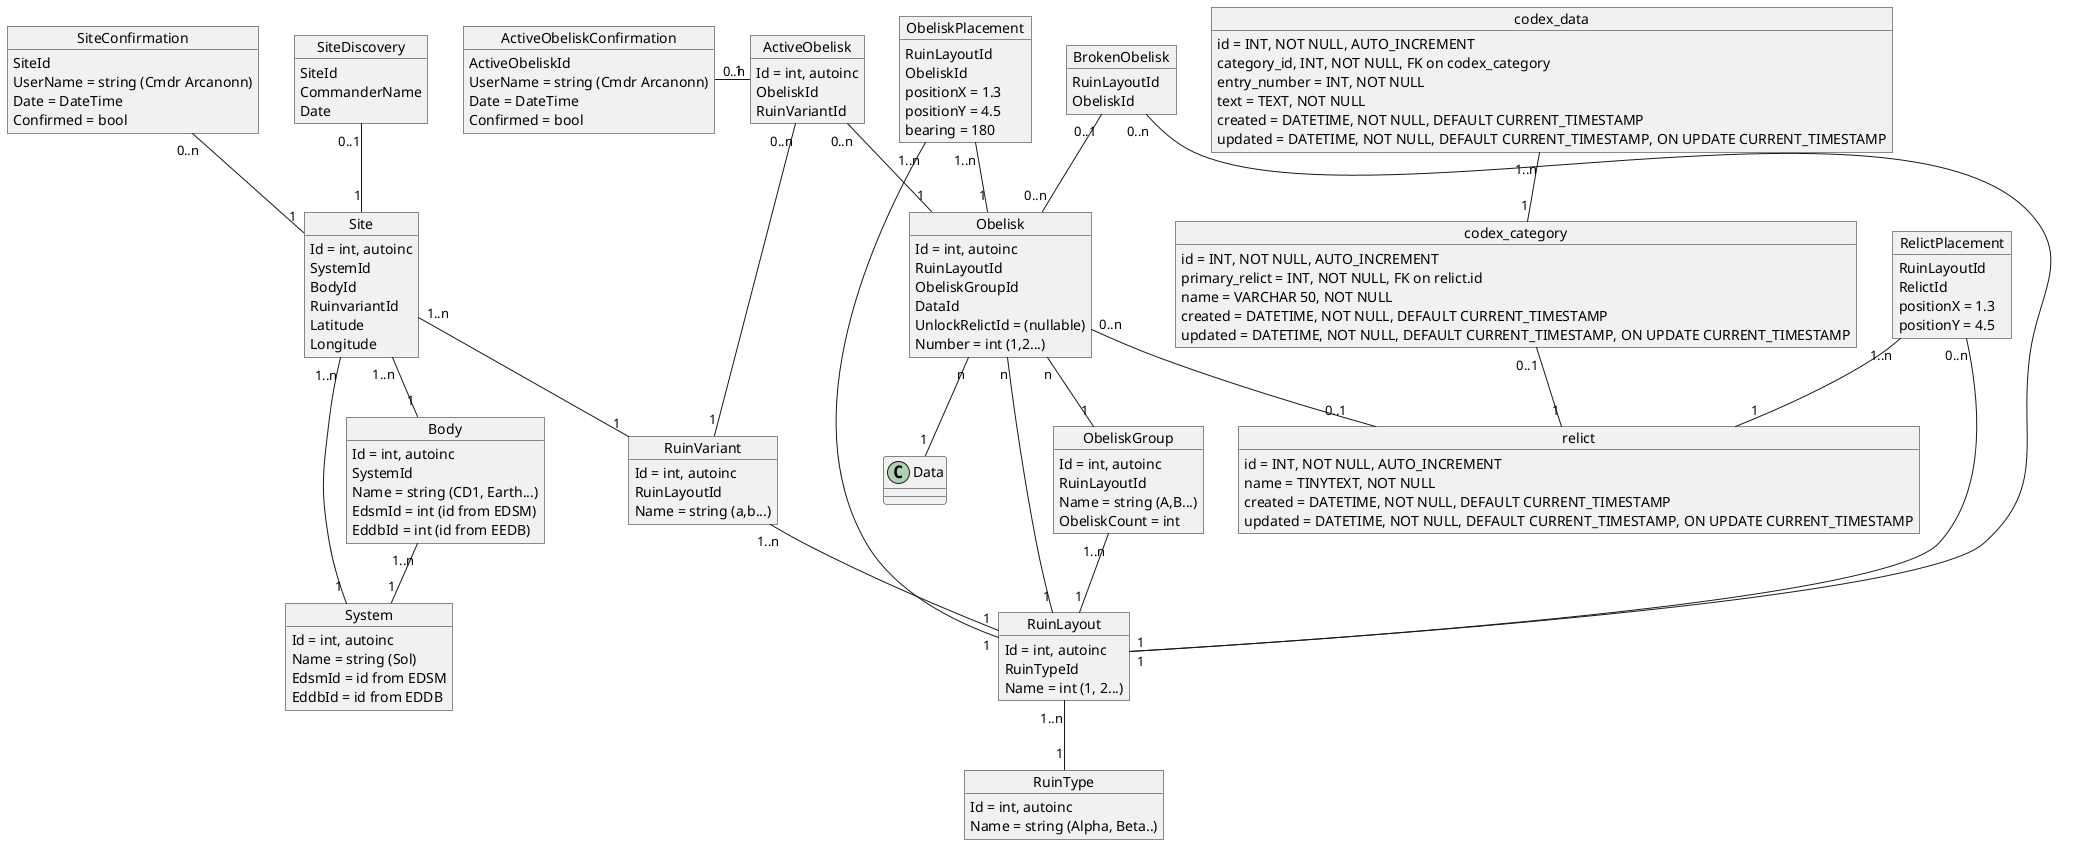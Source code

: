 @startuml
object relict
relict : id = INT, NOT NULL, AUTO_INCREMENT
relict : name = TINYTEXT, NOT NULL
relict : created = DATETIME, NOT NULL, DEFAULT CURRENT_TIMESTAMP
relict : updated = DATETIME, NOT NULL, DEFAULT CURRENT_TIMESTAMP, ON UPDATE CURRENT_TIMESTAMP

object codex_category
codex_category : id = INT, NOT NULL, AUTO_INCREMENT
codex_category : primary_relict = INT, NOT NULL, FK on relict.id
codex_category : name = VARCHAR 50, NOT NULL
codex_category : created = DATETIME, NOT NULL, DEFAULT CURRENT_TIMESTAMP
codex_category : updated = DATETIME, NOT NULL, DEFAULT CURRENT_TIMESTAMP, ON UPDATE CURRENT_TIMESTAMP

codex_category "0..1" -- "1" relict

object codex_data
codex_data : id = INT, NOT NULL, AUTO_INCREMENT
codex_data : category_id, INT, NOT NULL, FK on codex_category
codex_data : entry_number = INT, NOT NULL
codex_data : text = TEXT, NOT NULL
codex_data : created = DATETIME, NOT NULL, DEFAULT CURRENT_TIMESTAMP
codex_data : updated = DATETIME, NOT NULL, DEFAULT CURRENT_TIMESTAMP, ON UPDATE CURRENT_TIMESTAMP

codex_data "1..n" -- "1" codex_category


object RuinType
RuinType : Id = int, autoinc
RuinType : Name = string (Alpha, Beta..)


object RuinLayout
RuinLayout : Id = int, autoinc
RuinLayout : RuinTypeId
RuinLayout : Name = int (1, 2...)

RuinLayout "1..n" -- "1" RuinType


object RuinVariant
RuinVariant : Id = int, autoinc
RuinVariant : RuinLayoutId
RuinVariant : Name = string (a,b...)

RuinVariant "1..n" -- "1" RuinLayout


object ObeliskGroup
ObeliskGroup : Id = int, autoinc
ObeliskGroup : RuinLayoutId
ObeliskGroup : Name = string (A,B...)
ObeliskGroup : ObeliskCount = int

ObeliskGroup "1..n" -- "1" RuinLayout


object Obelisk
Obelisk : Id = int, autoinc
Obelisk : RuinLayoutId
Obelisk : ObeliskGroupId
Obelisk : DataId
Obelisk : UnlockRelictId = (nullable)
Obelisk : Number = int (1,2...)


Obelisk "n" -- "1" RuinLayout
Obelisk "n" -- "1" ObeliskGroup
Obelisk "n" -- "1" Data
Obelisk "0..n" -- "0..1" relict


object ActiveObelisk
ActiveObelisk : Id = int, autoinc
ActiveObelisk : ObeliskId
ActiveObelisk : RuinVariantId

ActiveObelisk "0..n" -- "1" Obelisk
ActiveObelisk "0..n" -- "1" RuinVariant


object BrokenObelisk
BrokenObelisk : RuinLayoutId
BrokenObelisk : ObeliskId

BrokenObelisk  "0..n" -- "1" RuinLayout
BrokenObelisk "0..1" -- "0..n" Obelisk


object System
System : Id = int, autoinc
System : Name = string (Sol)
System : EdsmId = id from EDSM
System : EddbId = id from EDDB


object Body
Body : Id = int, autoinc
Body : SystemId
Body : Name = string (CD1, Earth...)
Body : EdsmId = int (id from EDSM)
Body : EddbId = int (id from EEDB)

Body "1..n" -- "1" System


object Site
Site : Id = int, autoinc
Site : SystemId
Site : BodyId
Site : RuinvariantId
Site : Latitude
Site : Longitude

Site "1..n" -- "1" System
Site "1..n" -- "1" Body
Site "1..n" -- "1" RuinVariant


object SiteDiscovery
SiteDiscovery : SiteId
SiteDiscovery : CommanderName
SiteDiscovery : Date

SiteDiscovery "0..1" -- "1" Site


object SiteConfirmation
SiteConfirmation : SiteId
SiteConfirmation : UserName = string (Cmdr Arcanonn)
SiteConfirmation : Date = DateTime
SiteConfirmation : Confirmed = bool

SiteConfirmation "0..n" -- "1" Site


object ActiveObeliskConfirmation
ActiveObeliskConfirmation : ActiveObeliskId
ActiveObeliskConfirmation : UserName = string (Cmdr Arcanonn)
ActiveObeliskConfirmation : Date = DateTime
ActiveObeliskConfirmation : Confirmed = bool

ActiveObeliskConfirmation "0..n" - "1" ActiveObelisk


object ObeliskPlacement
ObeliskPlacement : RuinLayoutId
ObeliskPlacement : ObeliskId
ObeliskPlacement : positionX = 1.3
ObeliskPlacement : positionY = 4.5
ObeliskPlacement : bearing = 180

ObeliskPlacement "1..n" -- "1" RuinLayout
ObeliskPlacement "1..n" -- "1" Obelisk


object RelictPlacement
RelictPlacement : RuinLayoutId
RelictPlacement : RelictId
RelictPlacement : positionX = 1.3
RelictPlacement : positionY = 4.5

RelictPlacement "0..n" -- "1" RuinLayout
RelictPlacement "1..n" -- "1" relict
@enduml